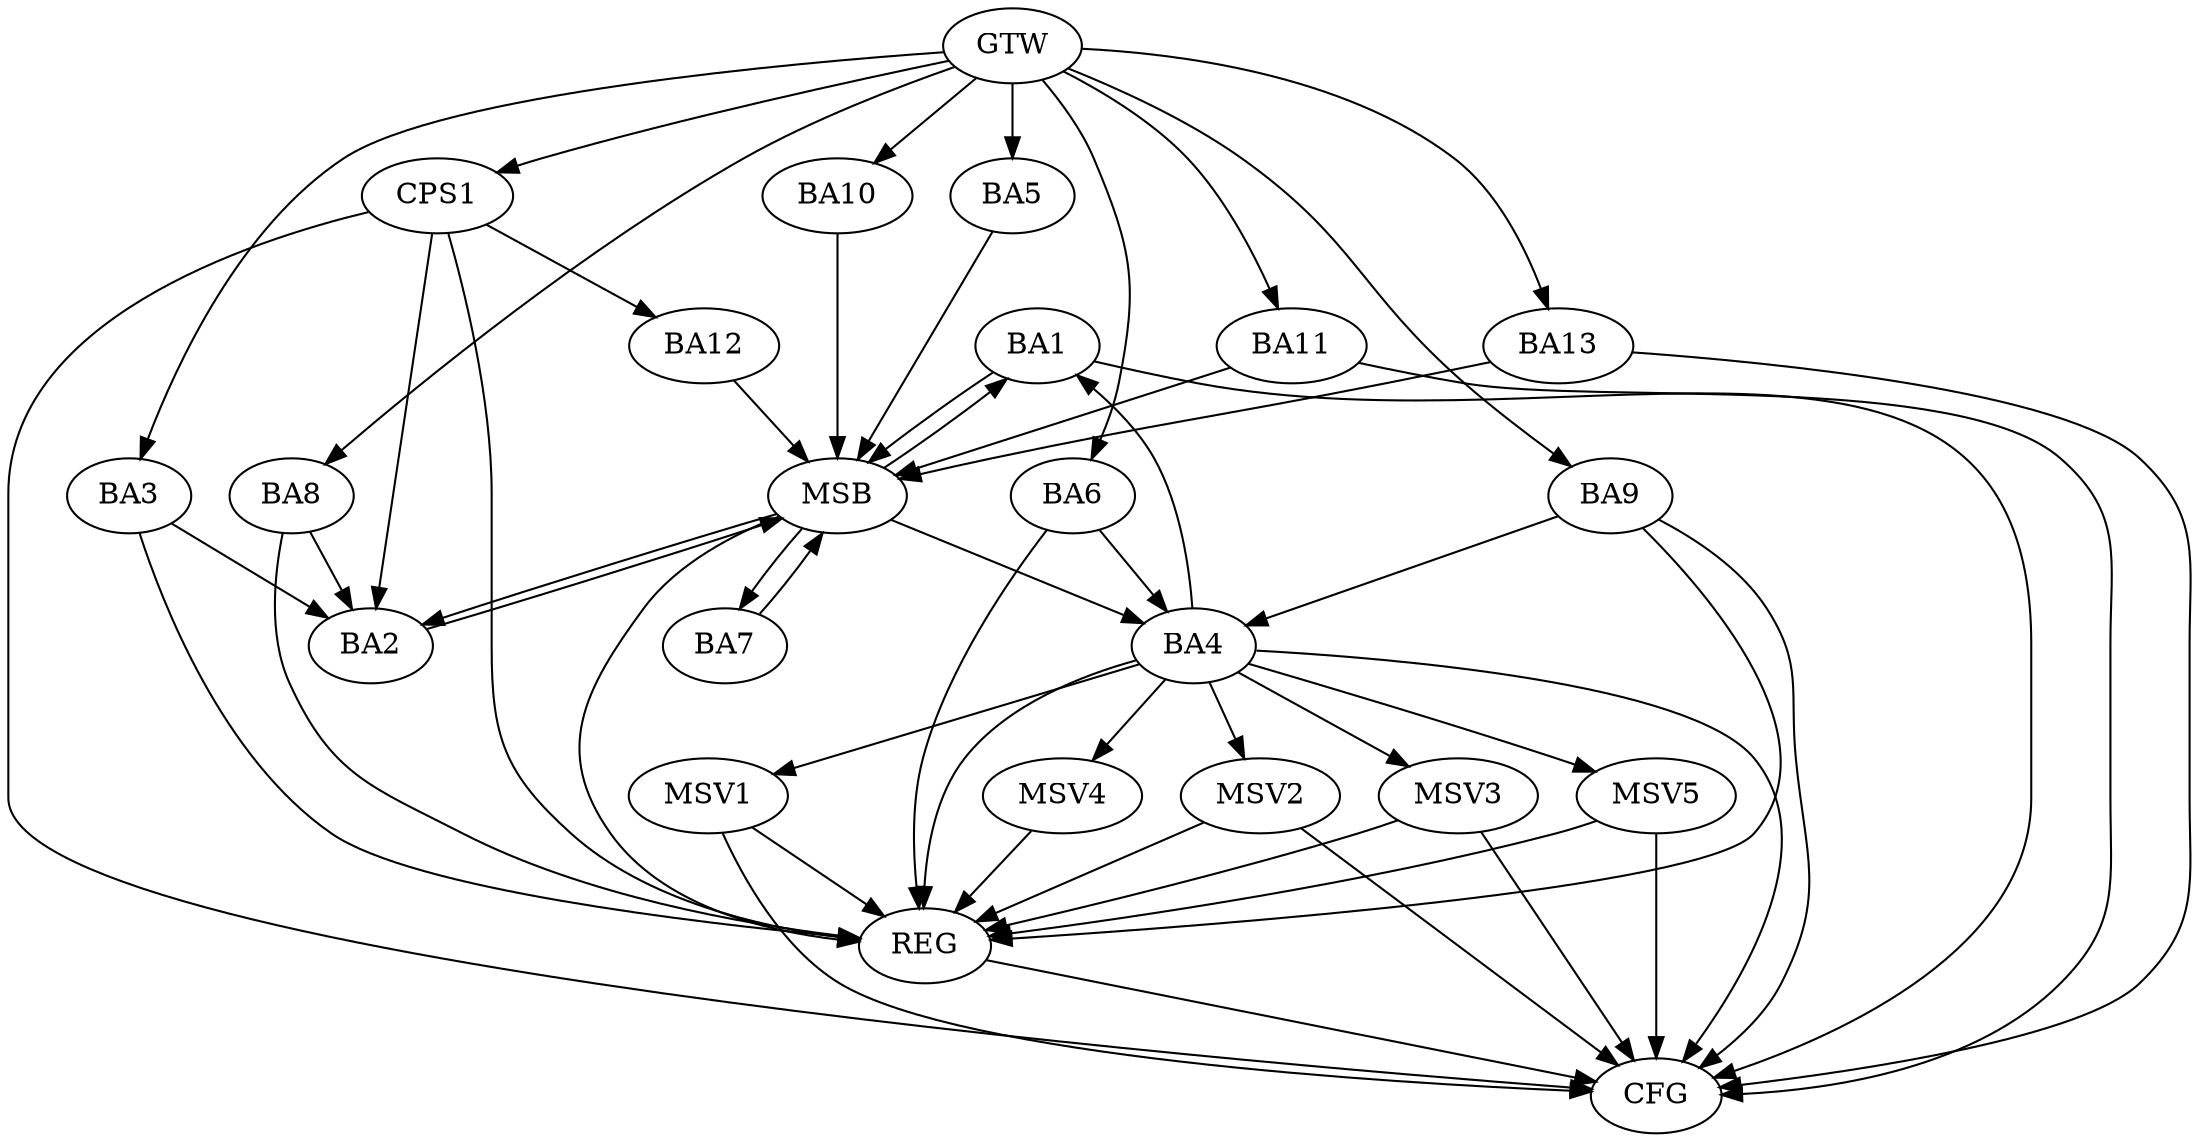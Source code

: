 strict digraph G {
  BA1 [ label="BA1" ];
  BA2 [ label="BA2" ];
  BA3 [ label="BA3" ];
  BA4 [ label="BA4" ];
  BA5 [ label="BA5" ];
  BA6 [ label="BA6" ];
  BA7 [ label="BA7" ];
  BA8 [ label="BA8" ];
  BA9 [ label="BA9" ];
  BA10 [ label="BA10" ];
  BA11 [ label="BA11" ];
  BA12 [ label="BA12" ];
  BA13 [ label="BA13" ];
  CPS1 [ label="CPS1" ];
  GTW [ label="GTW" ];
  REG [ label="REG" ];
  MSB [ label="MSB" ];
  CFG [ label="CFG" ];
  MSV1 [ label="MSV1" ];
  MSV2 [ label="MSV2" ];
  MSV3 [ label="MSV3" ];
  MSV4 [ label="MSV4" ];
  MSV5 [ label="MSV5" ];
  BA3 -> BA2;
  BA4 -> BA1;
  BA6 -> BA4;
  BA8 -> BA2;
  BA9 -> BA4;
  CPS1 -> BA2;
  CPS1 -> BA12;
  GTW -> BA3;
  GTW -> BA5;
  GTW -> BA6;
  GTW -> BA8;
  GTW -> BA9;
  GTW -> BA10;
  GTW -> BA11;
  GTW -> BA13;
  GTW -> CPS1;
  BA3 -> REG;
  BA4 -> REG;
  BA6 -> REG;
  BA8 -> REG;
  BA9 -> REG;
  CPS1 -> REG;
  BA1 -> MSB;
  MSB -> BA2;
  MSB -> REG;
  BA2 -> MSB;
  MSB -> BA1;
  BA5 -> MSB;
  MSB -> BA4;
  BA7 -> MSB;
  BA10 -> MSB;
  MSB -> BA7;
  BA11 -> MSB;
  BA12 -> MSB;
  BA13 -> MSB;
  CPS1 -> CFG;
  BA13 -> CFG;
  BA11 -> CFG;
  BA4 -> CFG;
  BA1 -> CFG;
  BA9 -> CFG;
  REG -> CFG;
  BA4 -> MSV1;
  MSV1 -> REG;
  MSV1 -> CFG;
  BA4 -> MSV2;
  MSV2 -> REG;
  MSV2 -> CFG;
  BA4 -> MSV3;
  MSV3 -> REG;
  MSV3 -> CFG;
  BA4 -> MSV4;
  MSV4 -> REG;
  BA4 -> MSV5;
  MSV5 -> REG;
  MSV5 -> CFG;
}
